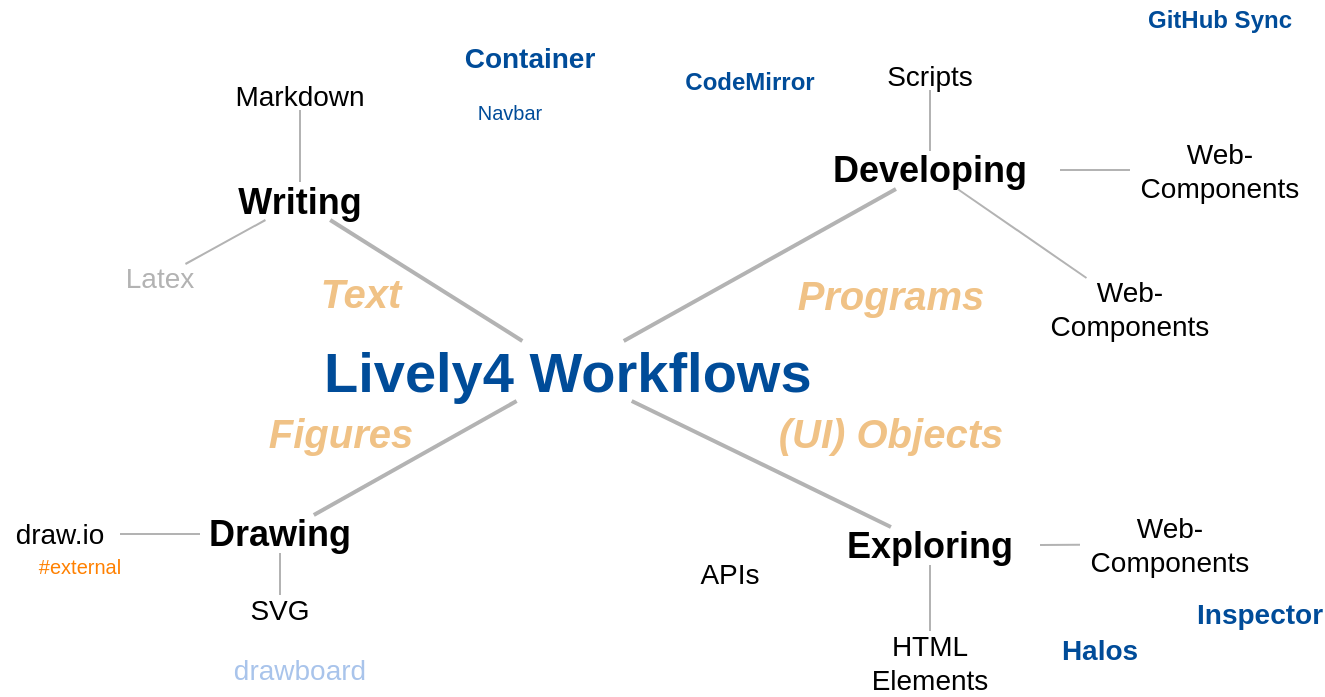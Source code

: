 <mxfile version="12.1.7" type="github" pages="1">
  <diagram name="Page-1" id="97a40813-6b03-0c74-37c1-0168de264b11">
    <mxGraphModel dx="1147" dy="633" grid="1" gridSize="10" guides="1" tooltips="1" connect="1" arrows="1" fold="1" page="1" pageScale="1" pageWidth="700" pageHeight="400" background="#ffffff" math="0" shadow="0">
      <root>
        <mxCell id="0"/>
        <mxCell id="1" parent="0"/>
        <mxCell id="0TSWJhDB3ERVW5bUqQgN-13" style="edgeStyle=none;orthogonalLoop=1;jettySize=auto;html=1;endArrow=none;fontSize=18;fontColor=#808080;strokeWidth=2;strokeColor=#B3B3B3;" edge="1" parent="1" source="0TSWJhDB3ERVW5bUqQgN-1" target="0TSWJhDB3ERVW5bUqQgN-2">
          <mxGeometry relative="1" as="geometry"/>
        </mxCell>
        <mxCell id="0TSWJhDB3ERVW5bUqQgN-22" style="edgeStyle=none;orthogonalLoop=1;jettySize=auto;html=1;endArrow=none;strokeColor=#B3B3B3;strokeWidth=2;fontSize=18;fontColor=#808080;" edge="1" parent="1" source="0TSWJhDB3ERVW5bUqQgN-1" target="0TSWJhDB3ERVW5bUqQgN-16">
          <mxGeometry relative="1" as="geometry"/>
        </mxCell>
        <mxCell id="0TSWJhDB3ERVW5bUqQgN-1" value="Lively4 Workflows" style="text;html=1;fontSize=28;fontColor=#004C99;fontStyle=1;verticalAlign=middle;" vertex="1" parent="1">
          <mxGeometry x="170" y="189.5" width="250" height="30" as="geometry"/>
        </mxCell>
        <mxCell id="0TSWJhDB3ERVW5bUqQgN-55" style="edgeStyle=none;orthogonalLoop=1;jettySize=auto;html=1;endArrow=none;strokeColor=#B3B3B3;strokeWidth=1;fontSize=20;fontColor=#F0C286;" edge="1" parent="1" source="0TSWJhDB3ERVW5bUqQgN-2" target="0TSWJhDB3ERVW5bUqQgN-48">
          <mxGeometry relative="1" as="geometry"/>
        </mxCell>
        <mxCell id="0TSWJhDB3ERVW5bUqQgN-2" value="&lt;b&gt;Exploring&lt;/b&gt;" style="text;html=1;strokeColor=none;fillColor=none;align=center;verticalAlign=middle;whiteSpace=wrap;rounded=0;fontSize=18;" vertex="1" parent="1">
          <mxGeometry x="420" y="282.5" width="110" height="19" as="geometry"/>
        </mxCell>
        <mxCell id="0TSWJhDB3ERVW5bUqQgN-36" value="Halos" style="text;html=1;strokeColor=none;fillColor=none;align=center;verticalAlign=middle;whiteSpace=wrap;rounded=0;fontSize=14;fontColor=#004C99;fontStyle=1" vertex="1" parent="1">
          <mxGeometry x="530" y="334.5" width="60" height="19" as="geometry"/>
        </mxCell>
        <mxCell id="0TSWJhDB3ERVW5bUqQgN-44" style="edgeStyle=none;orthogonalLoop=1;jettySize=auto;html=1;endArrow=none;strokeColor=#B3B3B3;strokeWidth=1;fontSize=14;fontColor=#004C99;" edge="1" parent="1" source="0TSWJhDB3ERVW5bUqQgN-3" target="0TSWJhDB3ERVW5bUqQgN-43">
          <mxGeometry relative="1" as="geometry"/>
        </mxCell>
        <mxCell id="0TSWJhDB3ERVW5bUqQgN-3" value="&lt;b&gt;Drawing&lt;/b&gt;" style="text;html=1;strokeColor=none;fillColor=none;align=center;verticalAlign=middle;whiteSpace=wrap;rounded=0;fontSize=18;" vertex="1" parent="1">
          <mxGeometry x="110" y="276.5" width="80" height="19" as="geometry"/>
        </mxCell>
        <mxCell id="0TSWJhDB3ERVW5bUqQgN-21" style="edgeStyle=none;orthogonalLoop=1;jettySize=auto;html=1;endArrow=none;strokeColor=#B3B3B3;strokeWidth=1;fontSize=18;fontColor=#808080;" edge="1" parent="1" source="0TSWJhDB3ERVW5bUqQgN-4" target="0TSWJhDB3ERVW5bUqQgN-18">
          <mxGeometry relative="1" as="geometry"/>
        </mxCell>
        <mxCell id="0TSWJhDB3ERVW5bUqQgN-4" value="&lt;b&gt;Writing&lt;/b&gt;" style="text;html=1;strokeColor=none;fillColor=none;align=center;verticalAlign=middle;whiteSpace=wrap;rounded=0;fontSize=18;" vertex="1" parent="1">
          <mxGeometry x="90" y="110" width="140" height="19" as="geometry"/>
        </mxCell>
        <mxCell id="0TSWJhDB3ERVW5bUqQgN-12" value="" style="endArrow=none;html=1;fontSize=18;fontColor=#808080;strokeColor=#B3B3B3;strokeWidth=2;" edge="1" parent="1" source="0TSWJhDB3ERVW5bUqQgN-4" target="0TSWJhDB3ERVW5bUqQgN-1">
          <mxGeometry width="50" height="50" relative="1" as="geometry">
            <mxPoint x="233.182" y="319.5" as="sourcePoint"/>
            <mxPoint x="298.636" y="239.5" as="targetPoint"/>
          </mxGeometry>
        </mxCell>
        <mxCell id="0TSWJhDB3ERVW5bUqQgN-14" value="#external" style="text;html=1;strokeColor=none;fillColor=none;align=center;verticalAlign=middle;whiteSpace=wrap;rounded=0;fontSize=10;fontColor=#FF8000;" vertex="1" parent="1">
          <mxGeometry x="25" y="296.5" width="50" height="10" as="geometry"/>
        </mxCell>
        <mxCell id="0TSWJhDB3ERVW5bUqQgN-24" value="" style="edgeStyle=none;orthogonalLoop=1;jettySize=auto;html=1;endArrow=none;strokeColor=#B3B3B3;strokeWidth=1;fontSize=18;fontColor=#808080;" edge="1" parent="1" source="0TSWJhDB3ERVW5bUqQgN-15" target="0TSWJhDB3ERVW5bUqQgN-3">
          <mxGeometry relative="1" as="geometry">
            <mxPoint x="-11" y="286.5" as="targetPoint"/>
          </mxGeometry>
        </mxCell>
        <mxCell id="0TSWJhDB3ERVW5bUqQgN-15" value="draw.io" style="text;html=1;strokeColor=none;fillColor=none;align=center;verticalAlign=middle;whiteSpace=wrap;rounded=0;fontSize=14;" vertex="1" parent="1">
          <mxGeometry x="10" y="279" width="60" height="14" as="geometry"/>
        </mxCell>
        <mxCell id="0TSWJhDB3ERVW5bUqQgN-31" style="edgeStyle=none;orthogonalLoop=1;jettySize=auto;html=1;endArrow=none;strokeColor=#B3B3B3;strokeWidth=1;fontSize=18;fontColor=#808080;" edge="1" parent="1" source="0TSWJhDB3ERVW5bUqQgN-16" target="0TSWJhDB3ERVW5bUqQgN-27">
          <mxGeometry relative="1" as="geometry"/>
        </mxCell>
        <mxCell id="0TSWJhDB3ERVW5bUqQgN-16" value="&lt;b&gt;Developing&lt;/b&gt;" style="text;html=1;strokeColor=none;fillColor=none;align=center;verticalAlign=middle;whiteSpace=wrap;rounded=0;fontSize=18;" vertex="1" parent="1">
          <mxGeometry x="410" y="94.5" width="130" height="19" as="geometry"/>
        </mxCell>
        <mxCell id="0TSWJhDB3ERVW5bUqQgN-17" value="Markdown" style="text;html=1;strokeColor=none;fillColor=none;align=center;verticalAlign=middle;whiteSpace=wrap;rounded=0;fontSize=14;" vertex="1" parent="1">
          <mxGeometry x="120" y="60" width="80" height="14" as="geometry"/>
        </mxCell>
        <mxCell id="0TSWJhDB3ERVW5bUqQgN-18" value="Latex" style="text;html=1;strokeColor=none;fillColor=none;align=center;verticalAlign=middle;whiteSpace=wrap;rounded=0;fontSize=14;fontColor=#B3B3B3;" vertex="1" parent="1">
          <mxGeometry x="50" y="151" width="80" height="14" as="geometry"/>
        </mxCell>
        <mxCell id="0TSWJhDB3ERVW5bUqQgN-19" value="" style="endArrow=none;html=1;fontSize=18;fontColor=#808080;strokeColor=#B3B3B3;strokeWidth=2;" edge="1" parent="1" source="0TSWJhDB3ERVW5bUqQgN-3" target="0TSWJhDB3ERVW5bUqQgN-1">
          <mxGeometry width="50" height="50" relative="1" as="geometry">
            <mxPoint x="214.95" y="300" as="sourcePoint"/>
            <mxPoint x="285.1" y="229.5" as="targetPoint"/>
          </mxGeometry>
        </mxCell>
        <mxCell id="0TSWJhDB3ERVW5bUqQgN-20" value="" style="endArrow=none;html=1;fontSize=18;fontColor=#808080;strokeColor=#B3B3B3;strokeWidth=1;" edge="1" parent="1" source="0TSWJhDB3ERVW5bUqQgN-17" target="0TSWJhDB3ERVW5bUqQgN-4">
          <mxGeometry width="50" height="50" relative="1" as="geometry">
            <mxPoint x="324.95" y="210.5" as="sourcePoint"/>
            <mxPoint x="395.1" y="140" as="targetPoint"/>
          </mxGeometry>
        </mxCell>
        <mxCell id="0TSWJhDB3ERVW5bUqQgN-25" value="&lt;font color=&quot;#a9c4eb&quot;&gt;drawboard&lt;/font&gt;" style="text;html=1;strokeColor=none;fillColor=none;align=center;verticalAlign=middle;whiteSpace=wrap;rounded=0;fontSize=14;fontColor=#004C99;fontStyle=0;strokeOpacity=80;fillOpacity=80;" vertex="1" parent="1">
          <mxGeometry x="120" y="346.5" width="80" height="14" as="geometry"/>
        </mxCell>
        <mxCell id="0TSWJhDB3ERVW5bUqQgN-27" value="Web-Components" style="text;html=1;strokeColor=none;fillColor=none;align=center;verticalAlign=middle;whiteSpace=wrap;rounded=0;fontSize=14;" vertex="1" parent="1">
          <mxGeometry x="575" y="89" width="90" height="30" as="geometry"/>
        </mxCell>
        <mxCell id="0TSWJhDB3ERVW5bUqQgN-28" value="" style="endArrow=none;html=1;fontSize=18;fontColor=#808080;strokeColor=#B3B3B3;strokeWidth=1;" edge="1" parent="1" source="0TSWJhDB3ERVW5bUqQgN-29" target="0TSWJhDB3ERVW5bUqQgN-16">
          <mxGeometry width="50" height="50" relative="1" as="geometry">
            <mxPoint x="440" y="70" as="sourcePoint"/>
            <mxPoint x="188.25" y="120" as="targetPoint"/>
          </mxGeometry>
        </mxCell>
        <mxCell id="0TSWJhDB3ERVW5bUqQgN-29" value="Scripts" style="text;html=1;strokeColor=none;fillColor=none;align=center;verticalAlign=middle;whiteSpace=wrap;rounded=0;fontSize=14;" vertex="1" parent="1">
          <mxGeometry x="435" y="50" width="80" height="14" as="geometry"/>
        </mxCell>
        <mxCell id="0TSWJhDB3ERVW5bUqQgN-32" value="Web-Components" style="text;html=1;strokeColor=none;fillColor=none;align=center;verticalAlign=middle;whiteSpace=wrap;rounded=0;fontSize=14;" vertex="1" parent="1">
          <mxGeometry x="530" y="158" width="90" height="30" as="geometry"/>
        </mxCell>
        <mxCell id="0TSWJhDB3ERVW5bUqQgN-33" style="edgeStyle=none;orthogonalLoop=1;jettySize=auto;html=1;endArrow=none;strokeColor=#B3B3B3;strokeWidth=1;fontSize=18;fontColor=#808080;" edge="1" parent="1" source="0TSWJhDB3ERVW5bUqQgN-16" target="0TSWJhDB3ERVW5bUqQgN-32">
          <mxGeometry relative="1" as="geometry">
            <mxPoint x="590.0" y="120" as="sourcePoint"/>
            <mxPoint x="620.0" y="120" as="targetPoint"/>
          </mxGeometry>
        </mxCell>
        <mxCell id="0TSWJhDB3ERVW5bUqQgN-38" value="Inspector" style="text;html=1;strokeColor=none;fillColor=none;align=center;verticalAlign=middle;whiteSpace=wrap;rounded=0;fontSize=14;fontColor=#004C99;fontStyle=1;" vertex="1" parent="1">
          <mxGeometry x="610" y="316.5" width="60" height="19" as="geometry"/>
        </mxCell>
        <mxCell id="0TSWJhDB3ERVW5bUqQgN-40" value="Container" style="text;html=1;strokeColor=none;fillColor=none;align=center;verticalAlign=middle;whiteSpace=wrap;rounded=0;fontSize=14;fontColor=#004C99;fontStyle=1;" vertex="1" parent="1">
          <mxGeometry x="230" y="38" width="90" height="19" as="geometry"/>
        </mxCell>
        <mxCell id="0TSWJhDB3ERVW5bUqQgN-41" value="&lt;font style=&quot;font-size: 10px ; font-weight: normal&quot;&gt;Navbar&lt;/font&gt;" style="text;html=1;strokeColor=none;fillColor=none;align=center;verticalAlign=middle;whiteSpace=wrap;rounded=0;fontSize=14;fontColor=#004C99;fontStyle=1;" vertex="1" parent="1">
          <mxGeometry x="220" y="64" width="90" height="19" as="geometry"/>
        </mxCell>
        <mxCell id="0TSWJhDB3ERVW5bUqQgN-42" value="CodeMirror" style="text;html=1;strokeColor=none;fillColor=none;align=center;verticalAlign=middle;whiteSpace=wrap;rounded=0;fontSize=12;fontColor=#004C99;fontStyle=1;" vertex="1" parent="1">
          <mxGeometry x="340" y="50" width="90" height="19" as="geometry"/>
        </mxCell>
        <mxCell id="0TSWJhDB3ERVW5bUqQgN-43" value="SVG" style="text;html=1;strokeColor=none;fillColor=none;align=center;verticalAlign=middle;whiteSpace=wrap;rounded=0;fontSize=14;fontColor=#000000;" vertex="1" parent="1">
          <mxGeometry x="110" y="316.5" width="80" height="14" as="geometry"/>
        </mxCell>
        <mxCell id="0TSWJhDB3ERVW5bUqQgN-48" value="Web-Components" style="text;html=1;strokeColor=none;fillColor=none;align=center;verticalAlign=middle;whiteSpace=wrap;rounded=0;fontSize=14;" vertex="1" parent="1">
          <mxGeometry x="550" y="276" width="90" height="30" as="geometry"/>
        </mxCell>
        <mxCell id="0TSWJhDB3ERVW5bUqQgN-49" value="Programs" style="text;html=1;fontSize=20;fontColor=#F0C286;rounded=0;align=center;verticalAlign=middle;fontStyle=3;" vertex="1" parent="1">
          <mxGeometry x="410" y="151" width="90" height="30" as="geometry"/>
        </mxCell>
        <mxCell id="0TSWJhDB3ERVW5bUqQgN-52" value="Figures" style="text;html=1;fontSize=20;fontColor=#F0C286;rounded=0;fontStyle=3;align=center;verticalAlign=middle;" vertex="1" parent="1">
          <mxGeometry x="145" y="219.5" width="70" height="30" as="geometry"/>
        </mxCell>
        <mxCell id="0TSWJhDB3ERVW5bUqQgN-53" value="Text" style="text;html=1;fontSize=20;fontColor=#F0C286;rounded=0;fontStyle=3;align=center;verticalAlign=middle;" vertex="1" parent="1">
          <mxGeometry x="165" y="150" width="50" height="30" as="geometry"/>
        </mxCell>
        <mxCell id="0TSWJhDB3ERVW5bUqQgN-54" value="(UI) Objects" style="text;html=1;fontSize=20;fontColor=#F0C286;rounded=0;align=center;verticalAlign=middle;fontStyle=3;" vertex="1" parent="1">
          <mxGeometry x="410" y="219.5" width="90" height="30" as="geometry"/>
        </mxCell>
        <mxCell id="0TSWJhDB3ERVW5bUqQgN-57" style="edgeStyle=none;orthogonalLoop=1;jettySize=auto;html=1;endArrow=none;strokeColor=#B3B3B3;strokeWidth=1;fontSize=20;fontColor=#F0C286;" edge="1" parent="1" source="0TSWJhDB3ERVW5bUqQgN-56" target="0TSWJhDB3ERVW5bUqQgN-2">
          <mxGeometry relative="1" as="geometry"/>
        </mxCell>
        <mxCell id="0TSWJhDB3ERVW5bUqQgN-56" value="HTML Elements" style="text;html=1;strokeColor=none;fillColor=none;align=center;verticalAlign=middle;whiteSpace=wrap;rounded=0;fontSize=14;" vertex="1" parent="1">
          <mxGeometry x="430" y="334.5" width="90" height="30" as="geometry"/>
        </mxCell>
        <mxCell id="0TSWJhDB3ERVW5bUqQgN-61" value="APIs" style="text;html=1;strokeColor=none;fillColor=none;align=center;verticalAlign=middle;whiteSpace=wrap;rounded=0;fontSize=14;" vertex="1" parent="1">
          <mxGeometry x="330" y="291" width="90" height="30" as="geometry"/>
        </mxCell>
        <mxCell id="0TSWJhDB3ERVW5bUqQgN-62" value="GitHub Sync" style="text;html=1;strokeColor=none;fillColor=none;align=center;verticalAlign=middle;whiteSpace=wrap;rounded=0;fontSize=12;fontColor=#004C99;fontStyle=1;" vertex="1" parent="1">
          <mxGeometry x="575" y="19" width="90" height="19" as="geometry"/>
        </mxCell>
      </root>
    </mxGraphModel>
  </diagram>
</mxfile>
